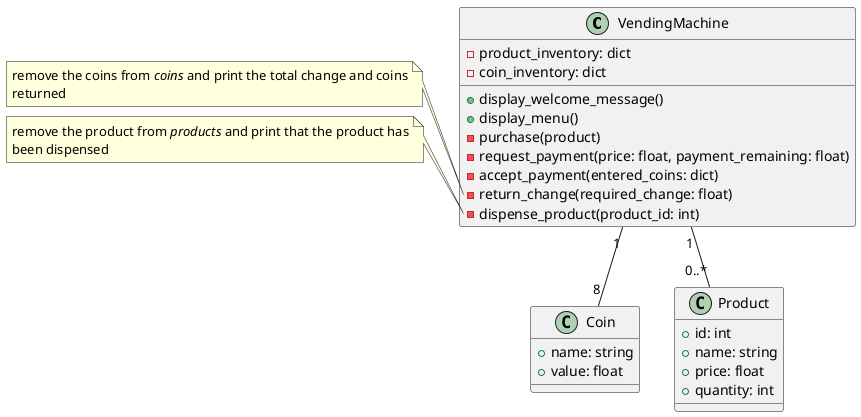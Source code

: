 @startuml Vending Machine Class Diagram
class VendingMachine {
    - product_inventory: dict
    - coin_inventory: dict
    + display_welcome_message()
    + display_menu()
    - purchase(product)
    - request_payment(price: float, payment_remaining: float)
    - accept_payment(entered_coins: dict)
    - return_change(required_change: float)
    - dispense_product(product_id: int)
}
note left of VendingMachine::return_change
    remove the coins from <i>coins</i> and print the total change and coins
    returned
end note
note left of VendingMachine::dispense_product
    remove the product from <i>products</i> and print that the product has
    been dispensed
end note

class Coin {
    + name: string
    + value: float   
}

class Product {
    + id: int
    + name: string
    + price: float
    + quantity: int
}

VendingMachine "1" -- "0..*" Product
VendingMachine "1" -- "8" Coin
@enduml